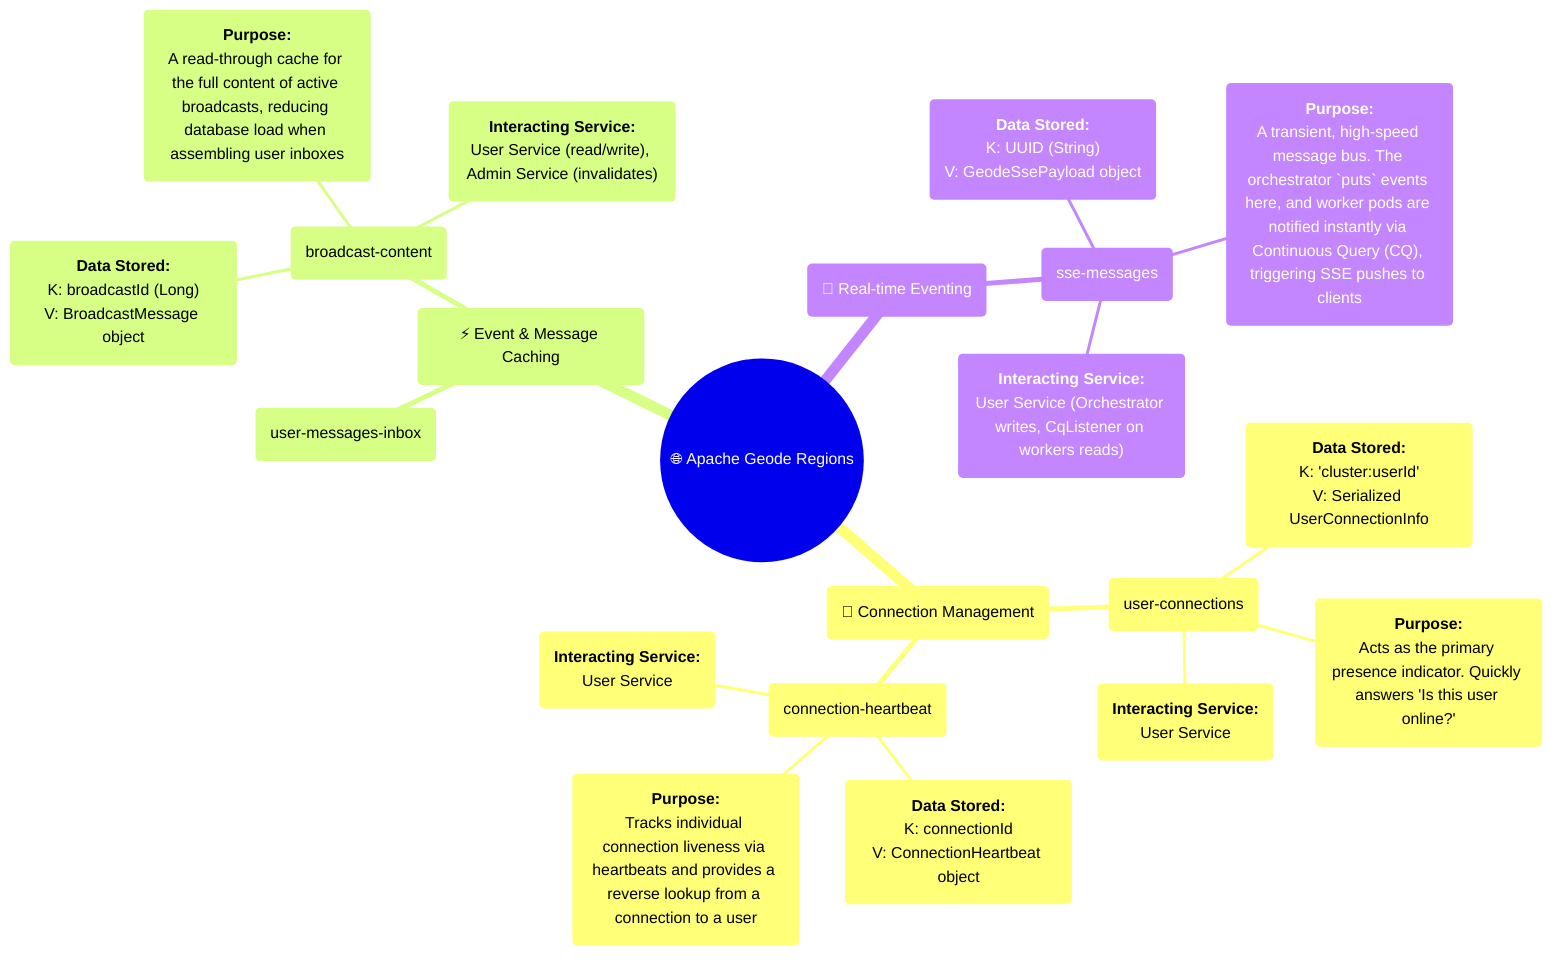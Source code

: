mindmap
  root(("🌐 Apache Geode Regions"))
    %% Connection & Presence Management
    ("👤 Connection Management")
      ("user-connections")
        ("<b>Data Stored:</b><br/>K: 'cluster:userId'<br/>V: Serialized UserConnectionInfo")
        ("<b>Purpose:</b><br/>Acts as the primary presence indicator. Quickly answers 'Is this user online?'")
        ("<b>Interacting Service:</b><br/>User Service")
      ("connection-heartbeat")
        ("<b>Data Stored:</b><br/>K: connectionId<br/>V: ConnectionHeartbeat object")
        ("<b>Purpose:</b><br/>Tracks individual connection liveness via heartbeats and provides a reverse lookup from a connection to a user")
        ("<b>Interacting Service:</b><br/>User Service")

    %% Event & Message Caching
    ("⚡ Event & Message Caching")
      ("user-messages-inbox")

      ("broadcast-content")
        ("<b>Data Stored:</b><br/>K: broadcastId (Long)<br/>V: BroadcastMessage object")
        ("<b>Purpose:</b><br/>A read-through cache for the full content of active broadcasts, reducing database load when assembling user inboxes")
        ("<b>Interacting Service:</b><br/>User Service (read/write), Admin Service (invalidates)")

    %% Intra-Cluster Eventing
    ("🚀 Real-time Eventing")
      ("sse-messages")
        ("<b>Data Stored:</b><br/>K: UUID (String)<br/>V: GeodeSsePayload object")
        ("<b>Purpose:</b><br/>A transient, high-speed message bus. The orchestrator `puts` events here, and worker pods are notified instantly via Continuous Query (CQ), triggering SSE pushes to clients")
        ("<b>Interacting Service:</b><br/>User Service (Orchestrator writes, CqListener on workers reads)")
